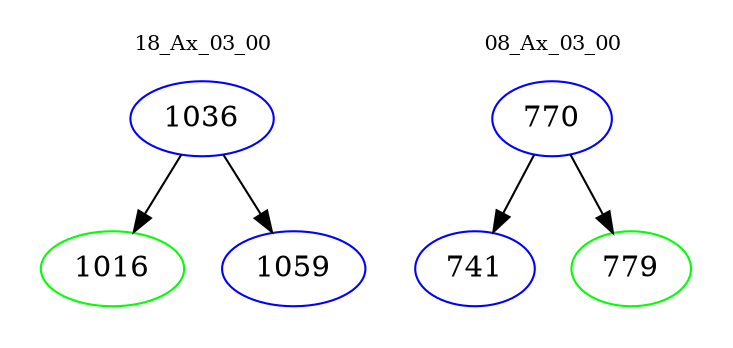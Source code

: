 digraph{
subgraph cluster_0 {
color = white
label = "18_Ax_03_00";
fontsize=10;
T0_1036 [label="1036", color="blue"]
T0_1036 -> T0_1016 [color="black"]
T0_1016 [label="1016", color="green"]
T0_1036 -> T0_1059 [color="black"]
T0_1059 [label="1059", color="blue"]
}
subgraph cluster_1 {
color = white
label = "08_Ax_03_00";
fontsize=10;
T1_770 [label="770", color="blue"]
T1_770 -> T1_741 [color="black"]
T1_741 [label="741", color="blue"]
T1_770 -> T1_779 [color="black"]
T1_779 [label="779", color="green"]
}
}
